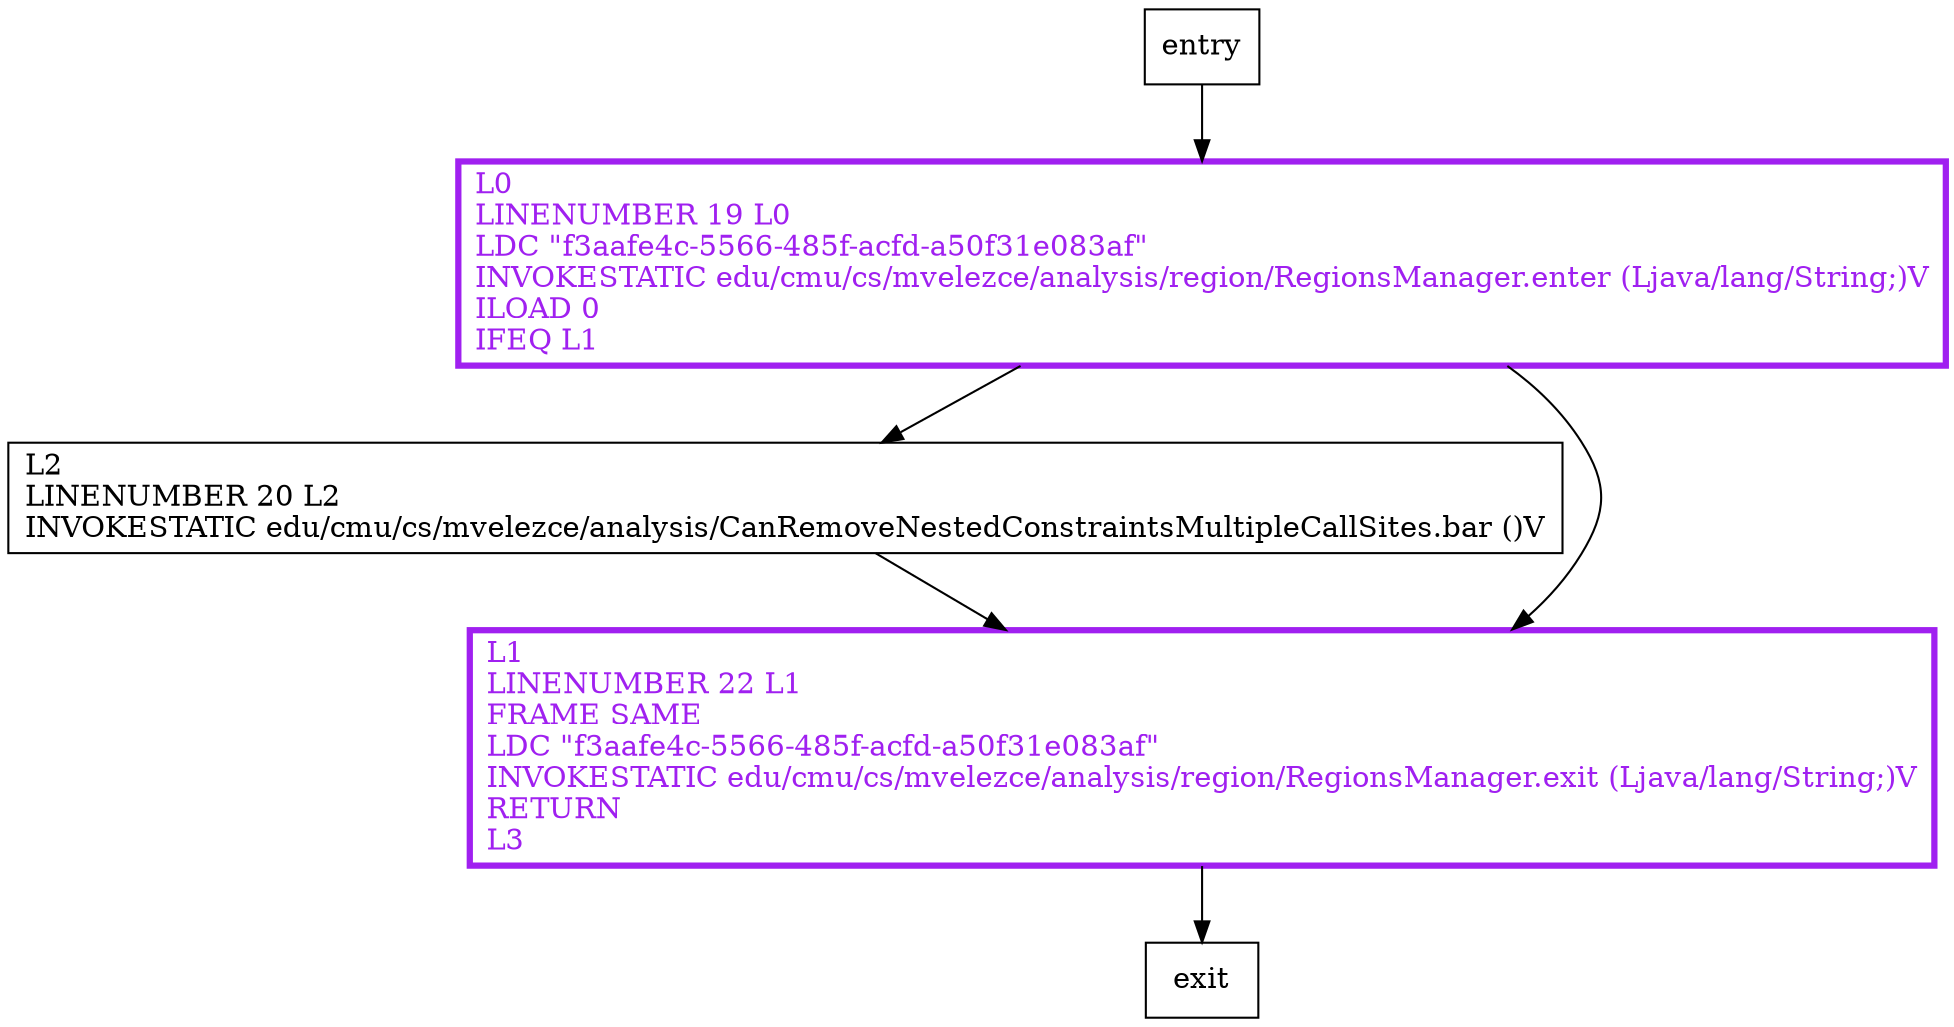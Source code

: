 digraph foo {
node [shape=record];
1254381905 [label="L2\lLINENUMBER 20 L2\lINVOKESTATIC edu/cmu/cs/mvelezce/analysis/CanRemoveNestedConstraintsMultipleCallSites.bar ()V\l"];
661677405 [label="L0\lLINENUMBER 19 L0\lLDC \"f3aafe4c-5566-485f-acfd-a50f31e083af\"\lINVOKESTATIC edu/cmu/cs/mvelezce/analysis/region/RegionsManager.enter (Ljava/lang/String;)V\lILOAD 0\lIFEQ L1\l"];
168170286 [label="L1\lLINENUMBER 22 L1\lFRAME SAME\lLDC \"f3aafe4c-5566-485f-acfd-a50f31e083af\"\lINVOKESTATIC edu/cmu/cs/mvelezce/analysis/region/RegionsManager.exit (Ljava/lang/String;)V\lRETURN\lL3\l"];
entry;
exit;
1254381905 -> 168170286;
entry -> 661677405;
661677405 -> 1254381905;
661677405 -> 168170286;
168170286 -> exit;
661677405[fontcolor="purple", penwidth=3, color="purple"];
168170286[fontcolor="purple", penwidth=3, color="purple"];
}
